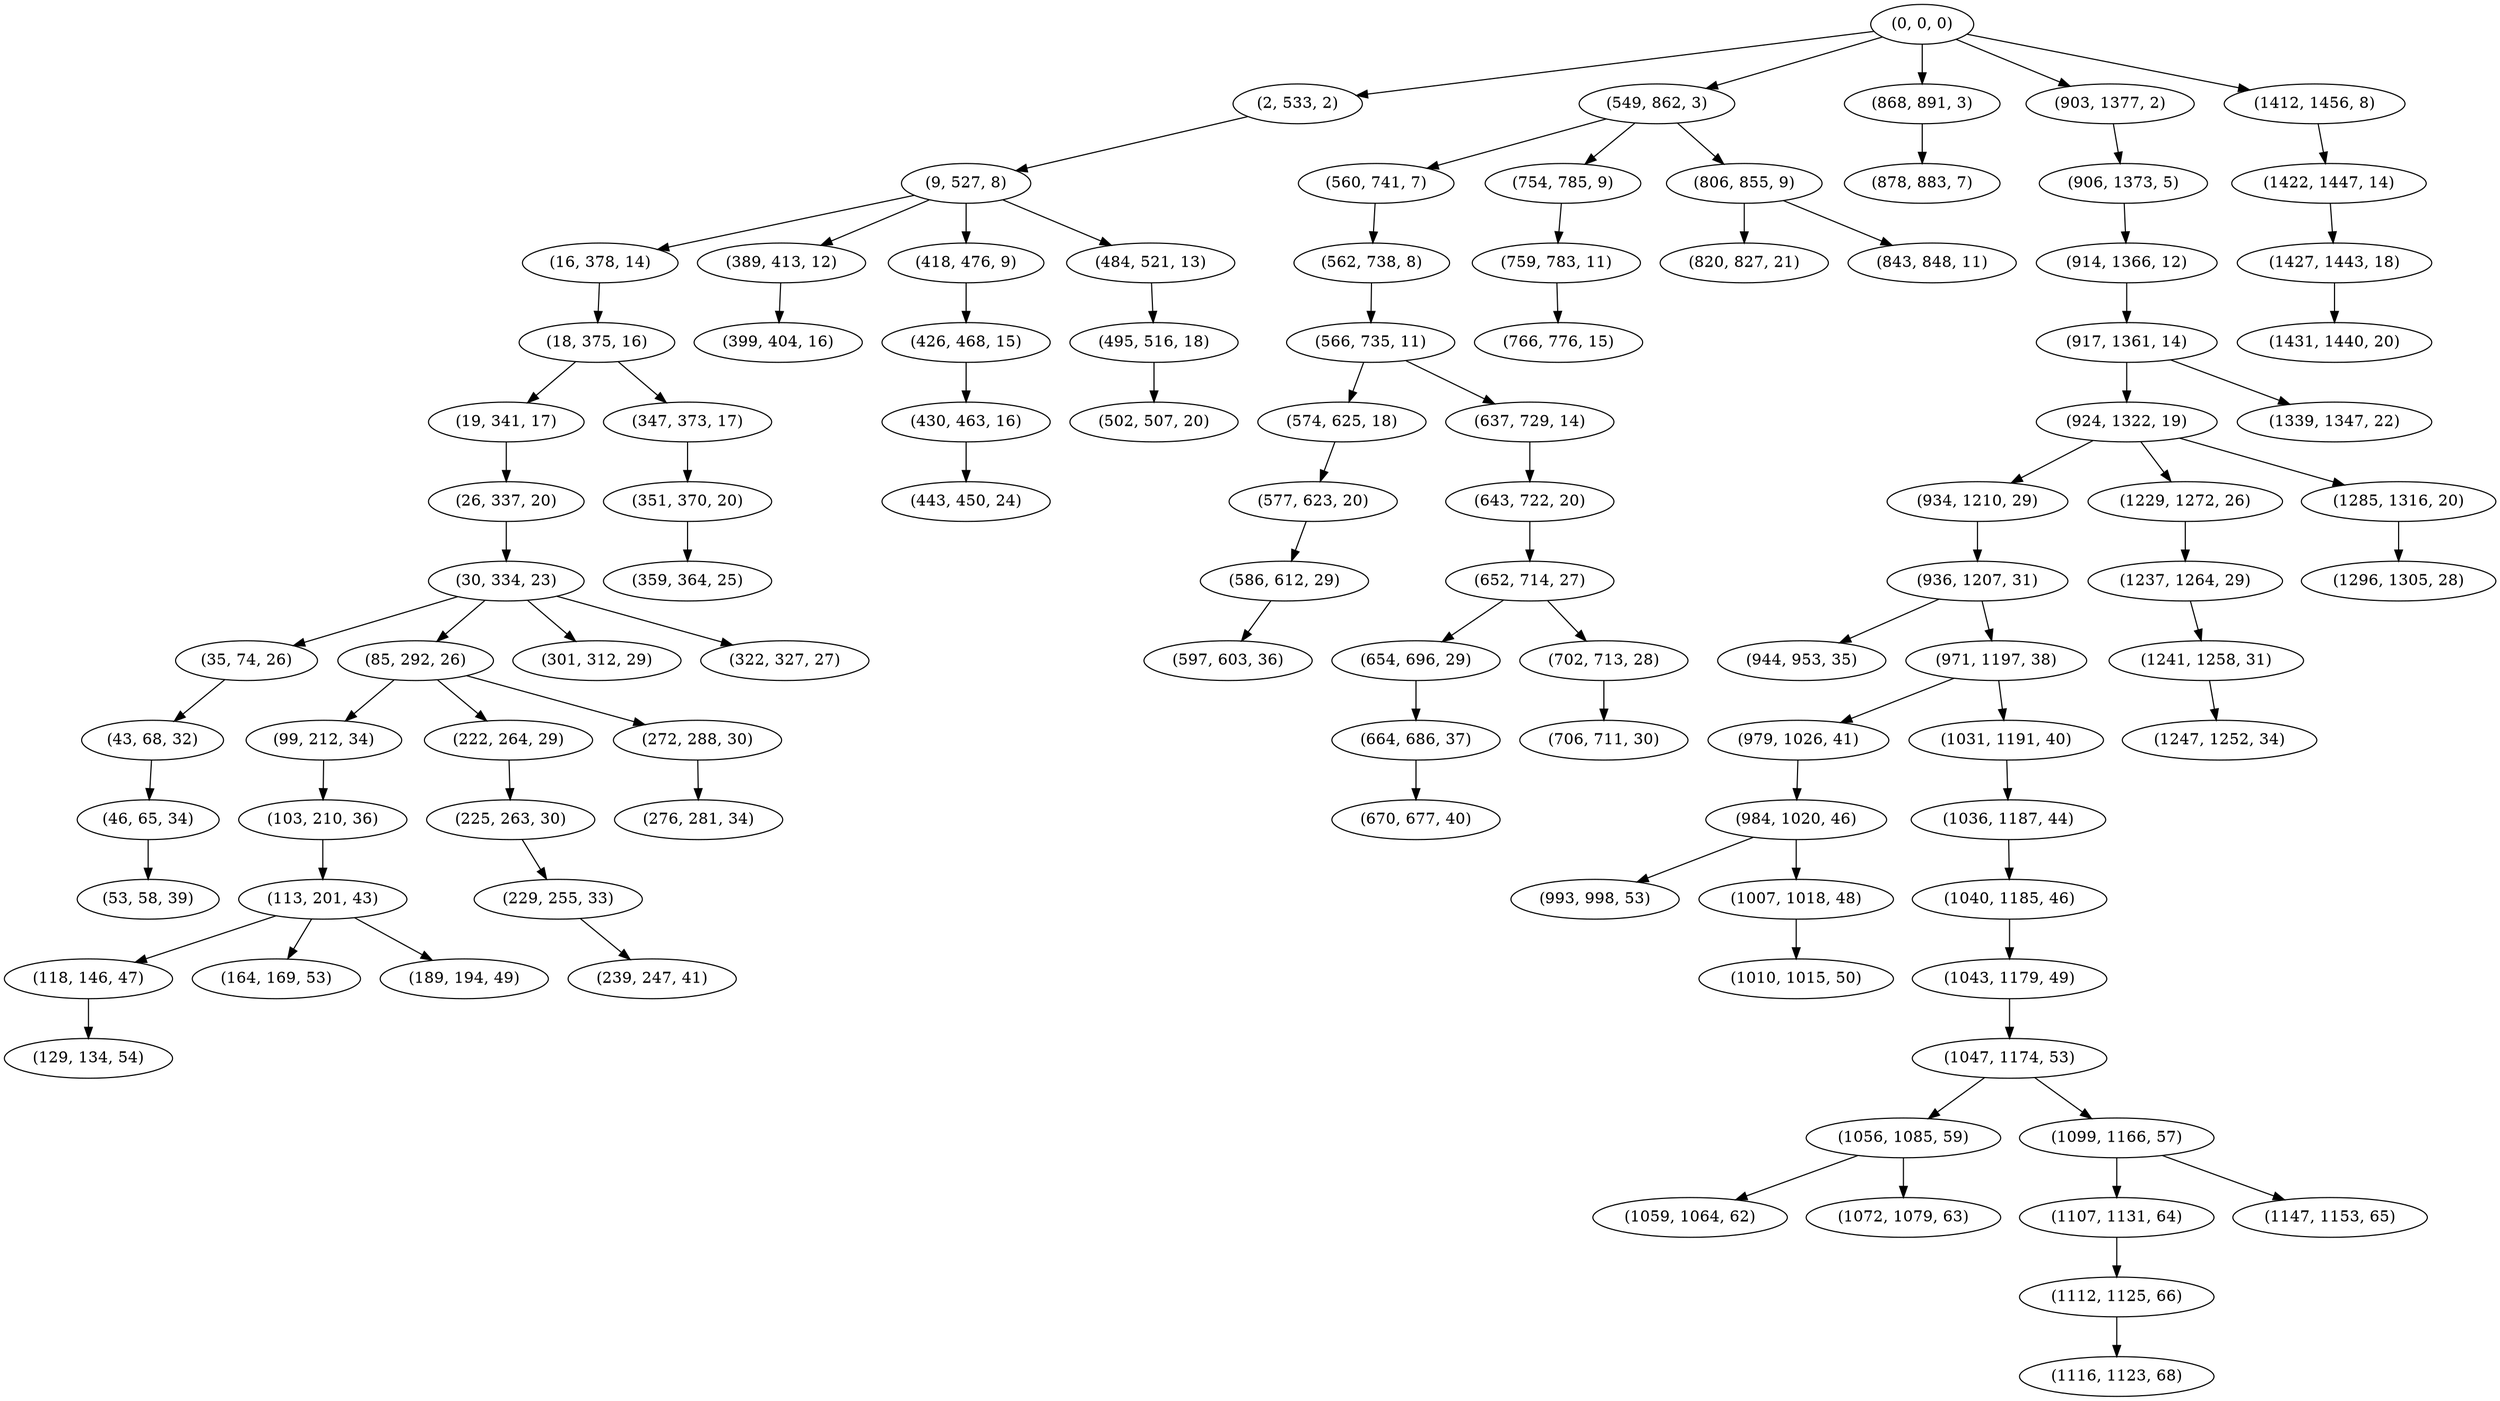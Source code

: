 digraph tree {
    "(0, 0, 0)";
    "(2, 533, 2)";
    "(9, 527, 8)";
    "(16, 378, 14)";
    "(18, 375, 16)";
    "(19, 341, 17)";
    "(26, 337, 20)";
    "(30, 334, 23)";
    "(35, 74, 26)";
    "(43, 68, 32)";
    "(46, 65, 34)";
    "(53, 58, 39)";
    "(85, 292, 26)";
    "(99, 212, 34)";
    "(103, 210, 36)";
    "(113, 201, 43)";
    "(118, 146, 47)";
    "(129, 134, 54)";
    "(164, 169, 53)";
    "(189, 194, 49)";
    "(222, 264, 29)";
    "(225, 263, 30)";
    "(229, 255, 33)";
    "(239, 247, 41)";
    "(272, 288, 30)";
    "(276, 281, 34)";
    "(301, 312, 29)";
    "(322, 327, 27)";
    "(347, 373, 17)";
    "(351, 370, 20)";
    "(359, 364, 25)";
    "(389, 413, 12)";
    "(399, 404, 16)";
    "(418, 476, 9)";
    "(426, 468, 15)";
    "(430, 463, 16)";
    "(443, 450, 24)";
    "(484, 521, 13)";
    "(495, 516, 18)";
    "(502, 507, 20)";
    "(549, 862, 3)";
    "(560, 741, 7)";
    "(562, 738, 8)";
    "(566, 735, 11)";
    "(574, 625, 18)";
    "(577, 623, 20)";
    "(586, 612, 29)";
    "(597, 603, 36)";
    "(637, 729, 14)";
    "(643, 722, 20)";
    "(652, 714, 27)";
    "(654, 696, 29)";
    "(664, 686, 37)";
    "(670, 677, 40)";
    "(702, 713, 28)";
    "(706, 711, 30)";
    "(754, 785, 9)";
    "(759, 783, 11)";
    "(766, 776, 15)";
    "(806, 855, 9)";
    "(820, 827, 21)";
    "(843, 848, 11)";
    "(868, 891, 3)";
    "(878, 883, 7)";
    "(903, 1377, 2)";
    "(906, 1373, 5)";
    "(914, 1366, 12)";
    "(917, 1361, 14)";
    "(924, 1322, 19)";
    "(934, 1210, 29)";
    "(936, 1207, 31)";
    "(944, 953, 35)";
    "(971, 1197, 38)";
    "(979, 1026, 41)";
    "(984, 1020, 46)";
    "(993, 998, 53)";
    "(1007, 1018, 48)";
    "(1010, 1015, 50)";
    "(1031, 1191, 40)";
    "(1036, 1187, 44)";
    "(1040, 1185, 46)";
    "(1043, 1179, 49)";
    "(1047, 1174, 53)";
    "(1056, 1085, 59)";
    "(1059, 1064, 62)";
    "(1072, 1079, 63)";
    "(1099, 1166, 57)";
    "(1107, 1131, 64)";
    "(1112, 1125, 66)";
    "(1116, 1123, 68)";
    "(1147, 1153, 65)";
    "(1229, 1272, 26)";
    "(1237, 1264, 29)";
    "(1241, 1258, 31)";
    "(1247, 1252, 34)";
    "(1285, 1316, 20)";
    "(1296, 1305, 28)";
    "(1339, 1347, 22)";
    "(1412, 1456, 8)";
    "(1422, 1447, 14)";
    "(1427, 1443, 18)";
    "(1431, 1440, 20)";
    "(0, 0, 0)" -> "(2, 533, 2)";
    "(0, 0, 0)" -> "(549, 862, 3)";
    "(0, 0, 0)" -> "(868, 891, 3)";
    "(0, 0, 0)" -> "(903, 1377, 2)";
    "(0, 0, 0)" -> "(1412, 1456, 8)";
    "(2, 533, 2)" -> "(9, 527, 8)";
    "(9, 527, 8)" -> "(16, 378, 14)";
    "(9, 527, 8)" -> "(389, 413, 12)";
    "(9, 527, 8)" -> "(418, 476, 9)";
    "(9, 527, 8)" -> "(484, 521, 13)";
    "(16, 378, 14)" -> "(18, 375, 16)";
    "(18, 375, 16)" -> "(19, 341, 17)";
    "(18, 375, 16)" -> "(347, 373, 17)";
    "(19, 341, 17)" -> "(26, 337, 20)";
    "(26, 337, 20)" -> "(30, 334, 23)";
    "(30, 334, 23)" -> "(35, 74, 26)";
    "(30, 334, 23)" -> "(85, 292, 26)";
    "(30, 334, 23)" -> "(301, 312, 29)";
    "(30, 334, 23)" -> "(322, 327, 27)";
    "(35, 74, 26)" -> "(43, 68, 32)";
    "(43, 68, 32)" -> "(46, 65, 34)";
    "(46, 65, 34)" -> "(53, 58, 39)";
    "(85, 292, 26)" -> "(99, 212, 34)";
    "(85, 292, 26)" -> "(222, 264, 29)";
    "(85, 292, 26)" -> "(272, 288, 30)";
    "(99, 212, 34)" -> "(103, 210, 36)";
    "(103, 210, 36)" -> "(113, 201, 43)";
    "(113, 201, 43)" -> "(118, 146, 47)";
    "(113, 201, 43)" -> "(164, 169, 53)";
    "(113, 201, 43)" -> "(189, 194, 49)";
    "(118, 146, 47)" -> "(129, 134, 54)";
    "(222, 264, 29)" -> "(225, 263, 30)";
    "(225, 263, 30)" -> "(229, 255, 33)";
    "(229, 255, 33)" -> "(239, 247, 41)";
    "(272, 288, 30)" -> "(276, 281, 34)";
    "(347, 373, 17)" -> "(351, 370, 20)";
    "(351, 370, 20)" -> "(359, 364, 25)";
    "(389, 413, 12)" -> "(399, 404, 16)";
    "(418, 476, 9)" -> "(426, 468, 15)";
    "(426, 468, 15)" -> "(430, 463, 16)";
    "(430, 463, 16)" -> "(443, 450, 24)";
    "(484, 521, 13)" -> "(495, 516, 18)";
    "(495, 516, 18)" -> "(502, 507, 20)";
    "(549, 862, 3)" -> "(560, 741, 7)";
    "(549, 862, 3)" -> "(754, 785, 9)";
    "(549, 862, 3)" -> "(806, 855, 9)";
    "(560, 741, 7)" -> "(562, 738, 8)";
    "(562, 738, 8)" -> "(566, 735, 11)";
    "(566, 735, 11)" -> "(574, 625, 18)";
    "(566, 735, 11)" -> "(637, 729, 14)";
    "(574, 625, 18)" -> "(577, 623, 20)";
    "(577, 623, 20)" -> "(586, 612, 29)";
    "(586, 612, 29)" -> "(597, 603, 36)";
    "(637, 729, 14)" -> "(643, 722, 20)";
    "(643, 722, 20)" -> "(652, 714, 27)";
    "(652, 714, 27)" -> "(654, 696, 29)";
    "(652, 714, 27)" -> "(702, 713, 28)";
    "(654, 696, 29)" -> "(664, 686, 37)";
    "(664, 686, 37)" -> "(670, 677, 40)";
    "(702, 713, 28)" -> "(706, 711, 30)";
    "(754, 785, 9)" -> "(759, 783, 11)";
    "(759, 783, 11)" -> "(766, 776, 15)";
    "(806, 855, 9)" -> "(820, 827, 21)";
    "(806, 855, 9)" -> "(843, 848, 11)";
    "(868, 891, 3)" -> "(878, 883, 7)";
    "(903, 1377, 2)" -> "(906, 1373, 5)";
    "(906, 1373, 5)" -> "(914, 1366, 12)";
    "(914, 1366, 12)" -> "(917, 1361, 14)";
    "(917, 1361, 14)" -> "(924, 1322, 19)";
    "(917, 1361, 14)" -> "(1339, 1347, 22)";
    "(924, 1322, 19)" -> "(934, 1210, 29)";
    "(924, 1322, 19)" -> "(1229, 1272, 26)";
    "(924, 1322, 19)" -> "(1285, 1316, 20)";
    "(934, 1210, 29)" -> "(936, 1207, 31)";
    "(936, 1207, 31)" -> "(944, 953, 35)";
    "(936, 1207, 31)" -> "(971, 1197, 38)";
    "(971, 1197, 38)" -> "(979, 1026, 41)";
    "(971, 1197, 38)" -> "(1031, 1191, 40)";
    "(979, 1026, 41)" -> "(984, 1020, 46)";
    "(984, 1020, 46)" -> "(993, 998, 53)";
    "(984, 1020, 46)" -> "(1007, 1018, 48)";
    "(1007, 1018, 48)" -> "(1010, 1015, 50)";
    "(1031, 1191, 40)" -> "(1036, 1187, 44)";
    "(1036, 1187, 44)" -> "(1040, 1185, 46)";
    "(1040, 1185, 46)" -> "(1043, 1179, 49)";
    "(1043, 1179, 49)" -> "(1047, 1174, 53)";
    "(1047, 1174, 53)" -> "(1056, 1085, 59)";
    "(1047, 1174, 53)" -> "(1099, 1166, 57)";
    "(1056, 1085, 59)" -> "(1059, 1064, 62)";
    "(1056, 1085, 59)" -> "(1072, 1079, 63)";
    "(1099, 1166, 57)" -> "(1107, 1131, 64)";
    "(1099, 1166, 57)" -> "(1147, 1153, 65)";
    "(1107, 1131, 64)" -> "(1112, 1125, 66)";
    "(1112, 1125, 66)" -> "(1116, 1123, 68)";
    "(1229, 1272, 26)" -> "(1237, 1264, 29)";
    "(1237, 1264, 29)" -> "(1241, 1258, 31)";
    "(1241, 1258, 31)" -> "(1247, 1252, 34)";
    "(1285, 1316, 20)" -> "(1296, 1305, 28)";
    "(1412, 1456, 8)" -> "(1422, 1447, 14)";
    "(1422, 1447, 14)" -> "(1427, 1443, 18)";
    "(1427, 1443, 18)" -> "(1431, 1440, 20)";
}
